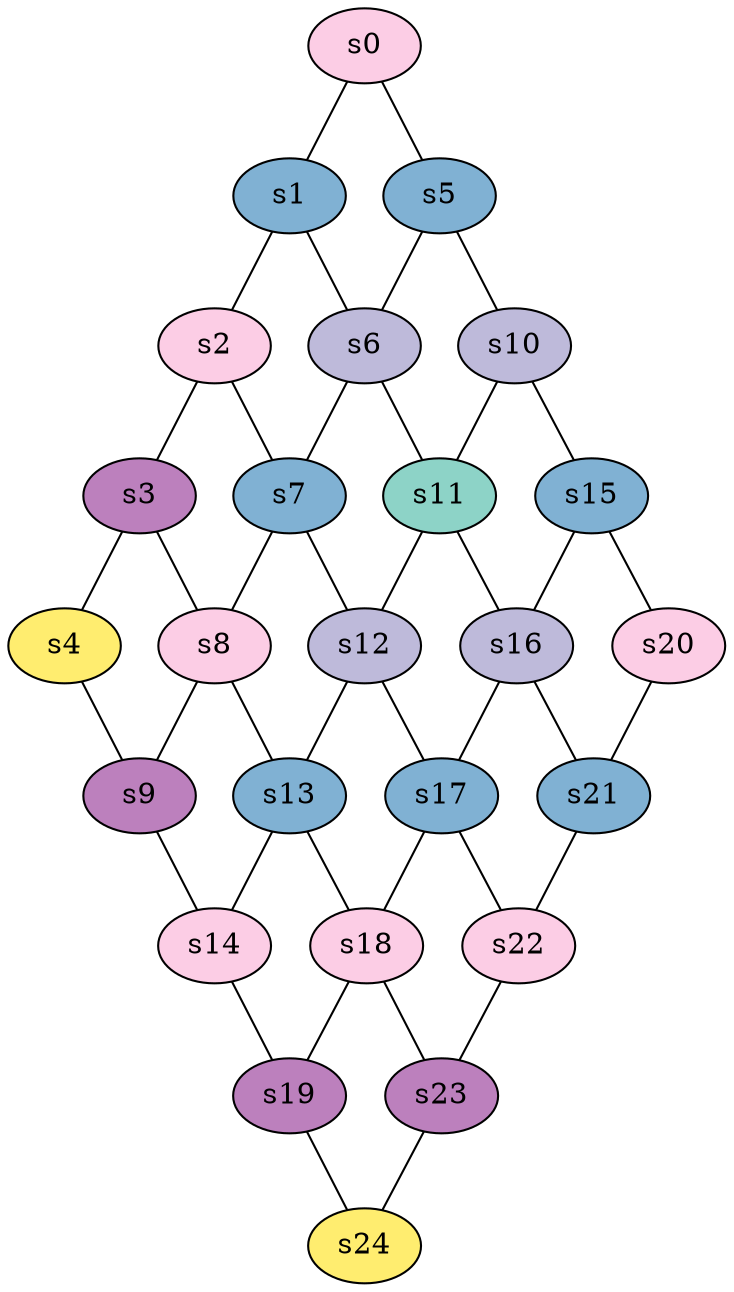 graph "grille5x5" {

  "s0" -- "s1";
  "s0" -- "s5";
  "s0"  [style = filled, peripheries = 1, fillcolor = "#fccde5", fontcolor = black, color = black];
  "s1" -- "s2";
  "s1" -- "s6";
  "s1"  [style = filled, peripheries = 1, fillcolor = "#80b1d3", fontcolor = black, color = black];
  "s2" -- "s3";
  "s2" -- "s7";
  "s2"  [style = filled, peripheries = 1, fillcolor = "#fccde5", fontcolor = black, color = black];
  "s3" -- "s4";
  "s3" -- "s8";
  "s3"  [style = filled, peripheries = 1, fillcolor = "#bc80bd", fontcolor = black, color = black];
  "s4" -- "s9";
  "s4"  [style = filled, peripheries = 1, fillcolor = "#ffed6f", fontcolor = black, color = black];
  "s5" -- "s6";
  "s5" -- "s10";
  "s5"  [style = filled, peripheries = 1, fillcolor = "#80b1d3", fontcolor = black, color = black];
  "s6" -- "s7";
  "s6" -- "s11";
  "s6"  [style = filled, peripheries = 1, fillcolor = "#bebada", fontcolor = black, color = black];
  "s7" -- "s8";
  "s7" -- "s12";
  "s7"  [style = filled, peripheries = 1, fillcolor = "#80b1d3", fontcolor = black, color = black];
  "s8" -- "s9";
  "s8" -- "s13";
  "s8"  [style = filled, peripheries = 1, fillcolor = "#fccde5", fontcolor = black, color = black];
  "s9" -- "s14";
  "s9"  [style = filled, peripheries = 1, fillcolor = "#bc80bd", fontcolor = black, color = black];
  "s10" -- "s11";
  "s10" -- "s15";
  "s10"  [style = filled, peripheries = 1, fillcolor = "#bebada", fontcolor = black, color = black];
  "s11" -- "s12";
  "s11" -- "s16";
  "s11"  [style = filled, peripheries = 1, fillcolor = "#8dd3c7", fontcolor = black, color = black];
  "s12" -- "s13";
  "s12" -- "s17";
  "s12"  [style = filled, peripheries = 1, fillcolor = "#bebada", fontcolor = black, color = black];
  "s13" -- "s14";
  "s13" -- "s18";
  "s13"  [style = filled, peripheries = 1, fillcolor = "#80b1d3", fontcolor = black, color = black];
  "s14" -- "s19";
  "s14"  [style = filled, peripheries = 1, fillcolor = "#fccde5", fontcolor = black, color = black];
  "s15" -- "s16";
  "s15" -- "s20";
  "s15"  [style = filled, peripheries = 1, fillcolor = "#80b1d3", fontcolor = black, color = black];
  "s16" -- "s17";
  "s16" -- "s21";
  "s16"  [style = filled, peripheries = 1, fillcolor = "#bebada", fontcolor = black, color = black];
  "s17" -- "s18";
  "s17" -- "s22";
  "s17"  [style = filled, peripheries = 1, fillcolor = "#80b1d3", fontcolor = black, color = black];
  "s18" -- "s19";
  "s18" -- "s23";
  "s18"  [style = filled, peripheries = 1, fillcolor = "#fccde5", fontcolor = black, color = black];
  "s19" -- "s24";
  "s19"  [style = filled, peripheries = 1, fillcolor = "#bc80bd", fontcolor = black, color = black];
  "s20" -- "s21";
  "s20"  [style = filled, peripheries = 1, fillcolor = "#fccde5", fontcolor = black, color = black];
  "s21" -- "s22";
  "s21"  [style = filled, peripheries = 1, fillcolor = "#80b1d3", fontcolor = black, color = black];
  "s22" -- "s23";
  "s22"  [style = filled, peripheries = 1, fillcolor = "#fccde5", fontcolor = black, color = black];
  "s23" -- "s24";
  "s23"  [style = filled, peripheries = 1, fillcolor = "#bc80bd", fontcolor = black, color = black];
  "s24"  [style = filled, peripheries = 1, fillcolor = "#ffed6f", fontcolor = black, color = black];
}
